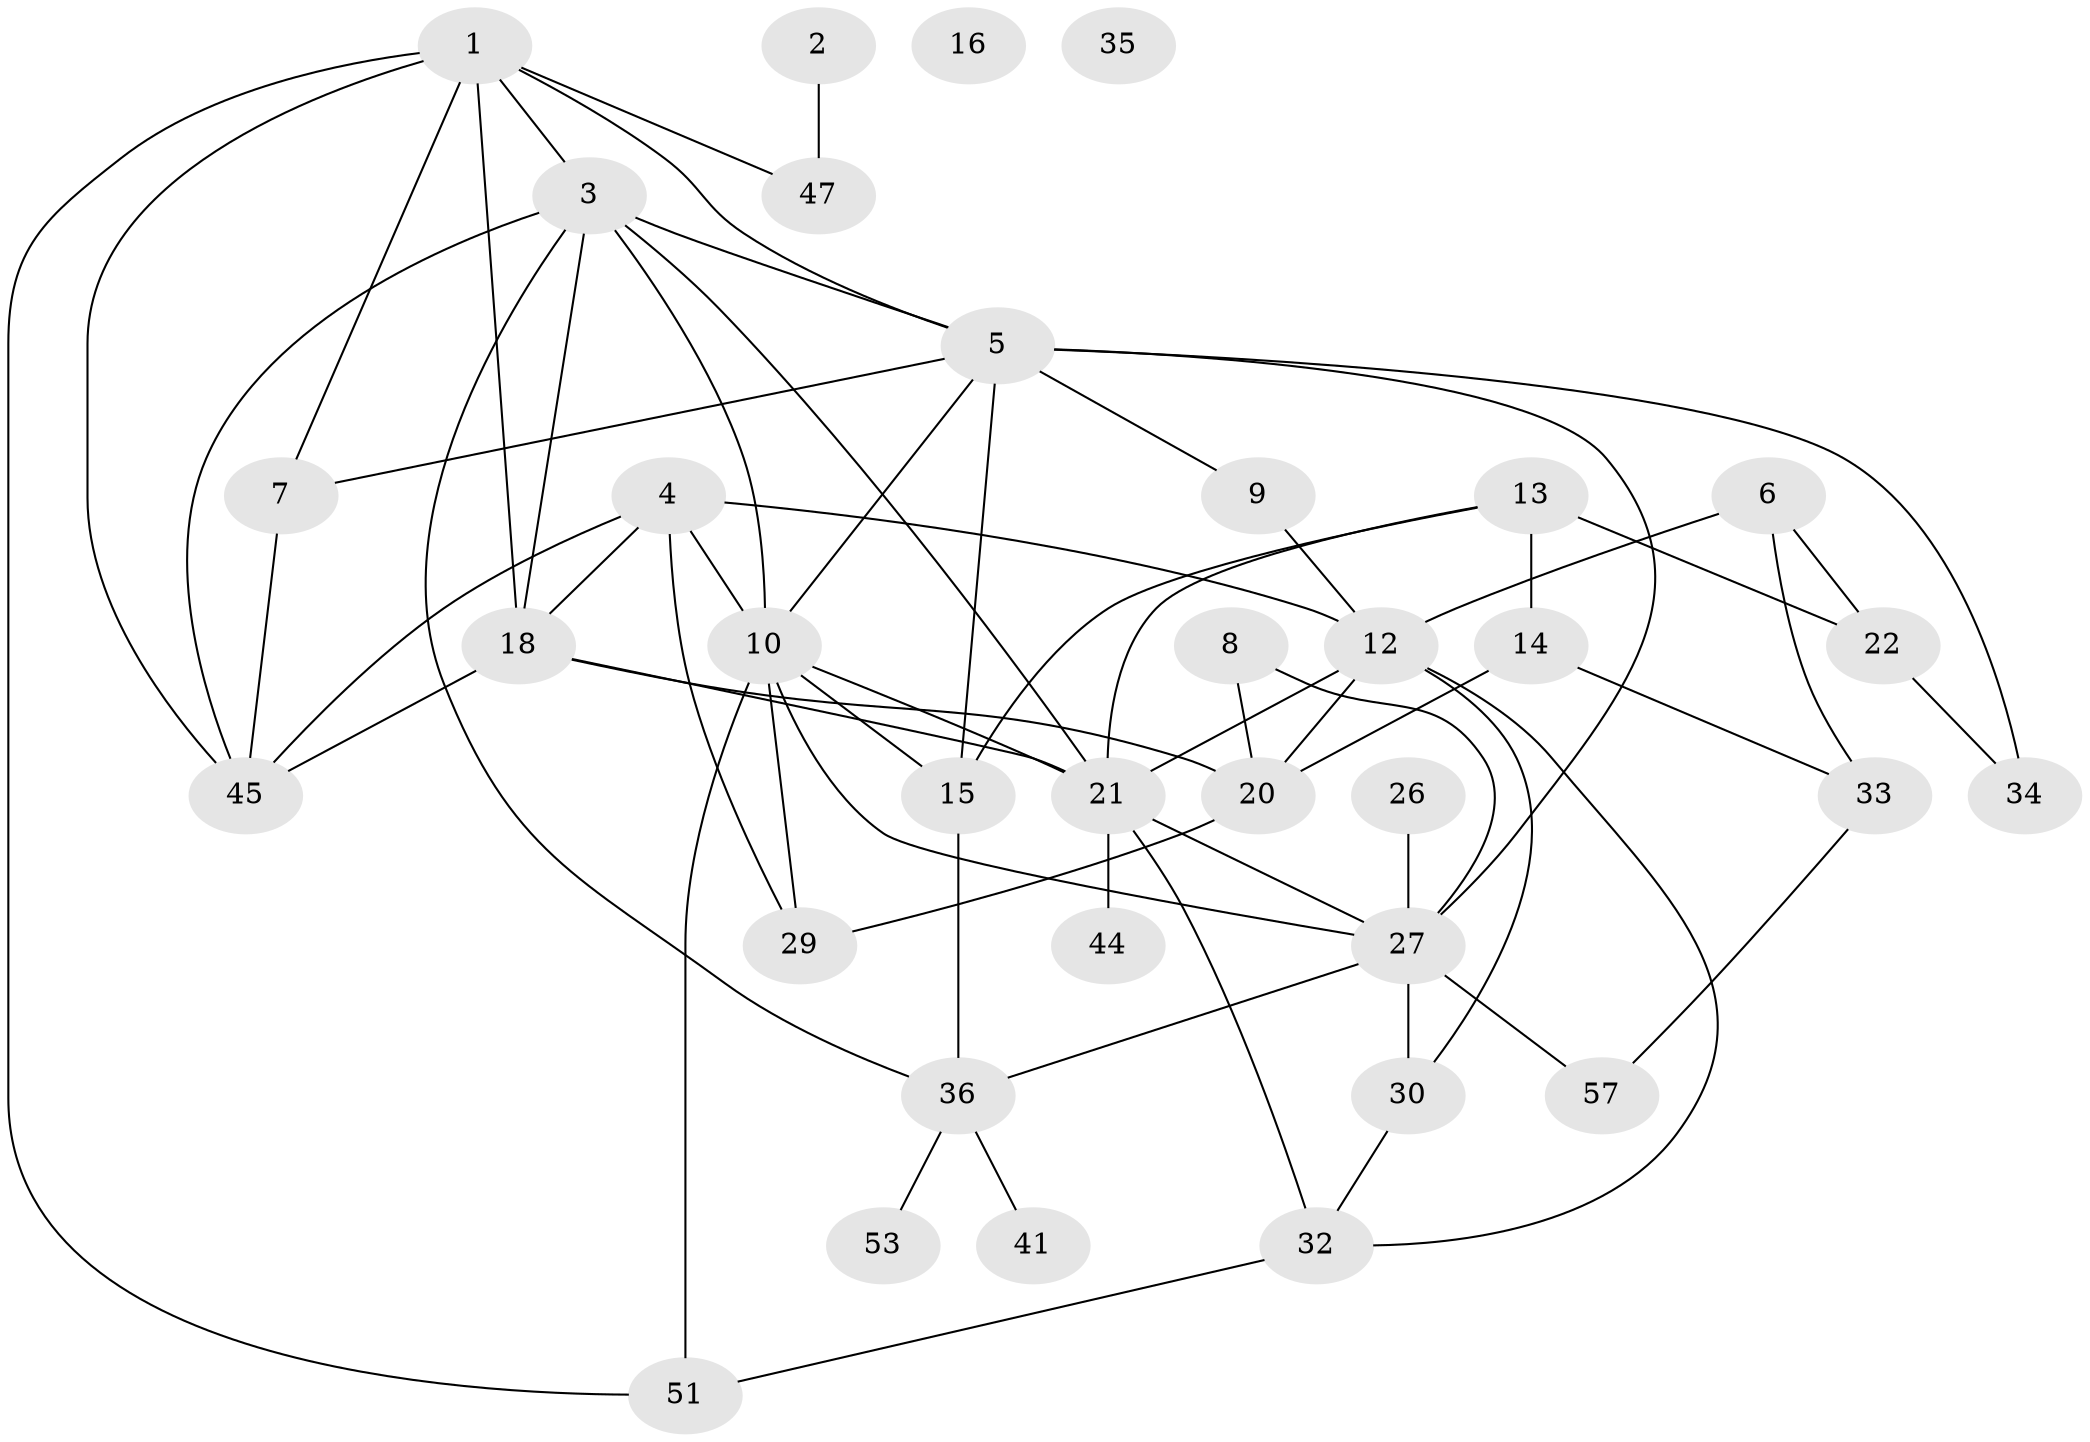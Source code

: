 // original degree distribution, {4: 0.20689655172413793, 2: 0.2413793103448276, 3: 0.1896551724137931, 6: 0.08620689655172414, 7: 0.034482758620689655, 0: 0.017241379310344827, 5: 0.10344827586206896, 1: 0.1206896551724138}
// Generated by graph-tools (version 1.1) at 2025/41/03/06/25 10:41:21]
// undirected, 35 vertices, 65 edges
graph export_dot {
graph [start="1"]
  node [color=gray90,style=filled];
  1 [super="+17"];
  2 [super="+25"];
  3 [super="+38"];
  4 [super="+52"];
  5 [super="+28"];
  6 [super="+19"];
  7 [super="+11"];
  8;
  9;
  10 [super="+23"];
  12 [super="+56"];
  13 [super="+37"];
  14 [super="+24"];
  15 [super="+40"];
  16;
  18 [super="+43"];
  20 [super="+49"];
  21 [super="+58"];
  22 [super="+46"];
  26 [super="+31"];
  27 [super="+55"];
  29 [super="+48"];
  30 [super="+50"];
  32;
  33 [super="+39"];
  34;
  35 [super="+54"];
  36 [super="+42"];
  41;
  44;
  45;
  47;
  51;
  53;
  57;
  1 -- 5;
  1 -- 18;
  1 -- 51;
  1 -- 45;
  1 -- 47;
  1 -- 7;
  1 -- 3;
  2 -- 47;
  3 -- 18;
  3 -- 10 [weight=2];
  3 -- 36;
  3 -- 5;
  3 -- 21;
  3 -- 45;
  4 -- 12 [weight=2];
  4 -- 29 [weight=2];
  4 -- 10;
  4 -- 45;
  4 -- 18;
  5 -- 9;
  5 -- 34;
  5 -- 10;
  5 -- 15;
  5 -- 7;
  5 -- 27;
  6 -- 33;
  6 -- 12;
  6 -- 22;
  7 -- 45;
  8 -- 27;
  8 -- 20;
  9 -- 12;
  10 -- 15 [weight=2];
  10 -- 29 [weight=2];
  10 -- 51;
  10 -- 27;
  10 -- 21;
  12 -- 20;
  12 -- 30;
  12 -- 32;
  12 -- 21;
  13 -- 14 [weight=2];
  13 -- 21;
  13 -- 22;
  13 -- 15;
  14 -- 20;
  14 -- 33;
  15 -- 36;
  18 -- 20 [weight=2];
  18 -- 45;
  18 -- 21;
  20 -- 29;
  21 -- 32;
  21 -- 44;
  21 -- 27;
  22 -- 34;
  26 -- 27;
  27 -- 30;
  27 -- 36;
  27 -- 57;
  30 -- 32;
  32 -- 51;
  33 -- 57;
  36 -- 41;
  36 -- 53;
}
